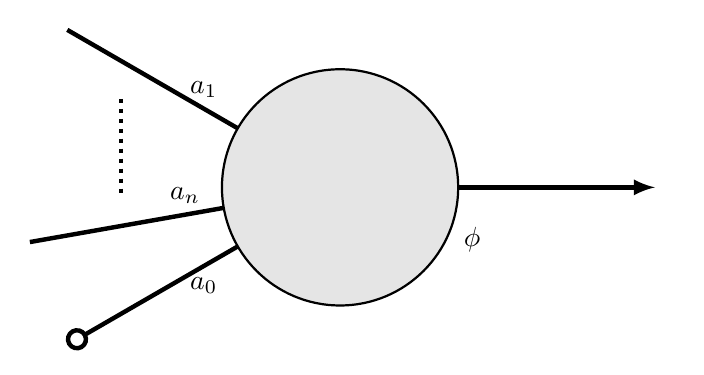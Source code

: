 \begin{tikzpicture}[scale=0.5]

\draw[thick,fill=black!10] (0,0) circle (3);
\draw[ultra thick]  (150:3) -- (150:8)node[pos=0.2,above]{$a_1$};
\draw[ultra thick]  (190:3) -- (190:8)node[pos=0.2,above]{$a_n$};
\draw[-o,ultra thick]  (210:3) -- (210:8) node[pos=0.2,below]{$a_0$};
\draw[ultra thick,dotted]  (158:6)--++(0,-2.5);
\draw[->,>=latex,ultra thick] (0:3) --  (8,0) node[right] {};
\node[below right] at (-15:3) {$\phi$};

\end{tikzpicture}  